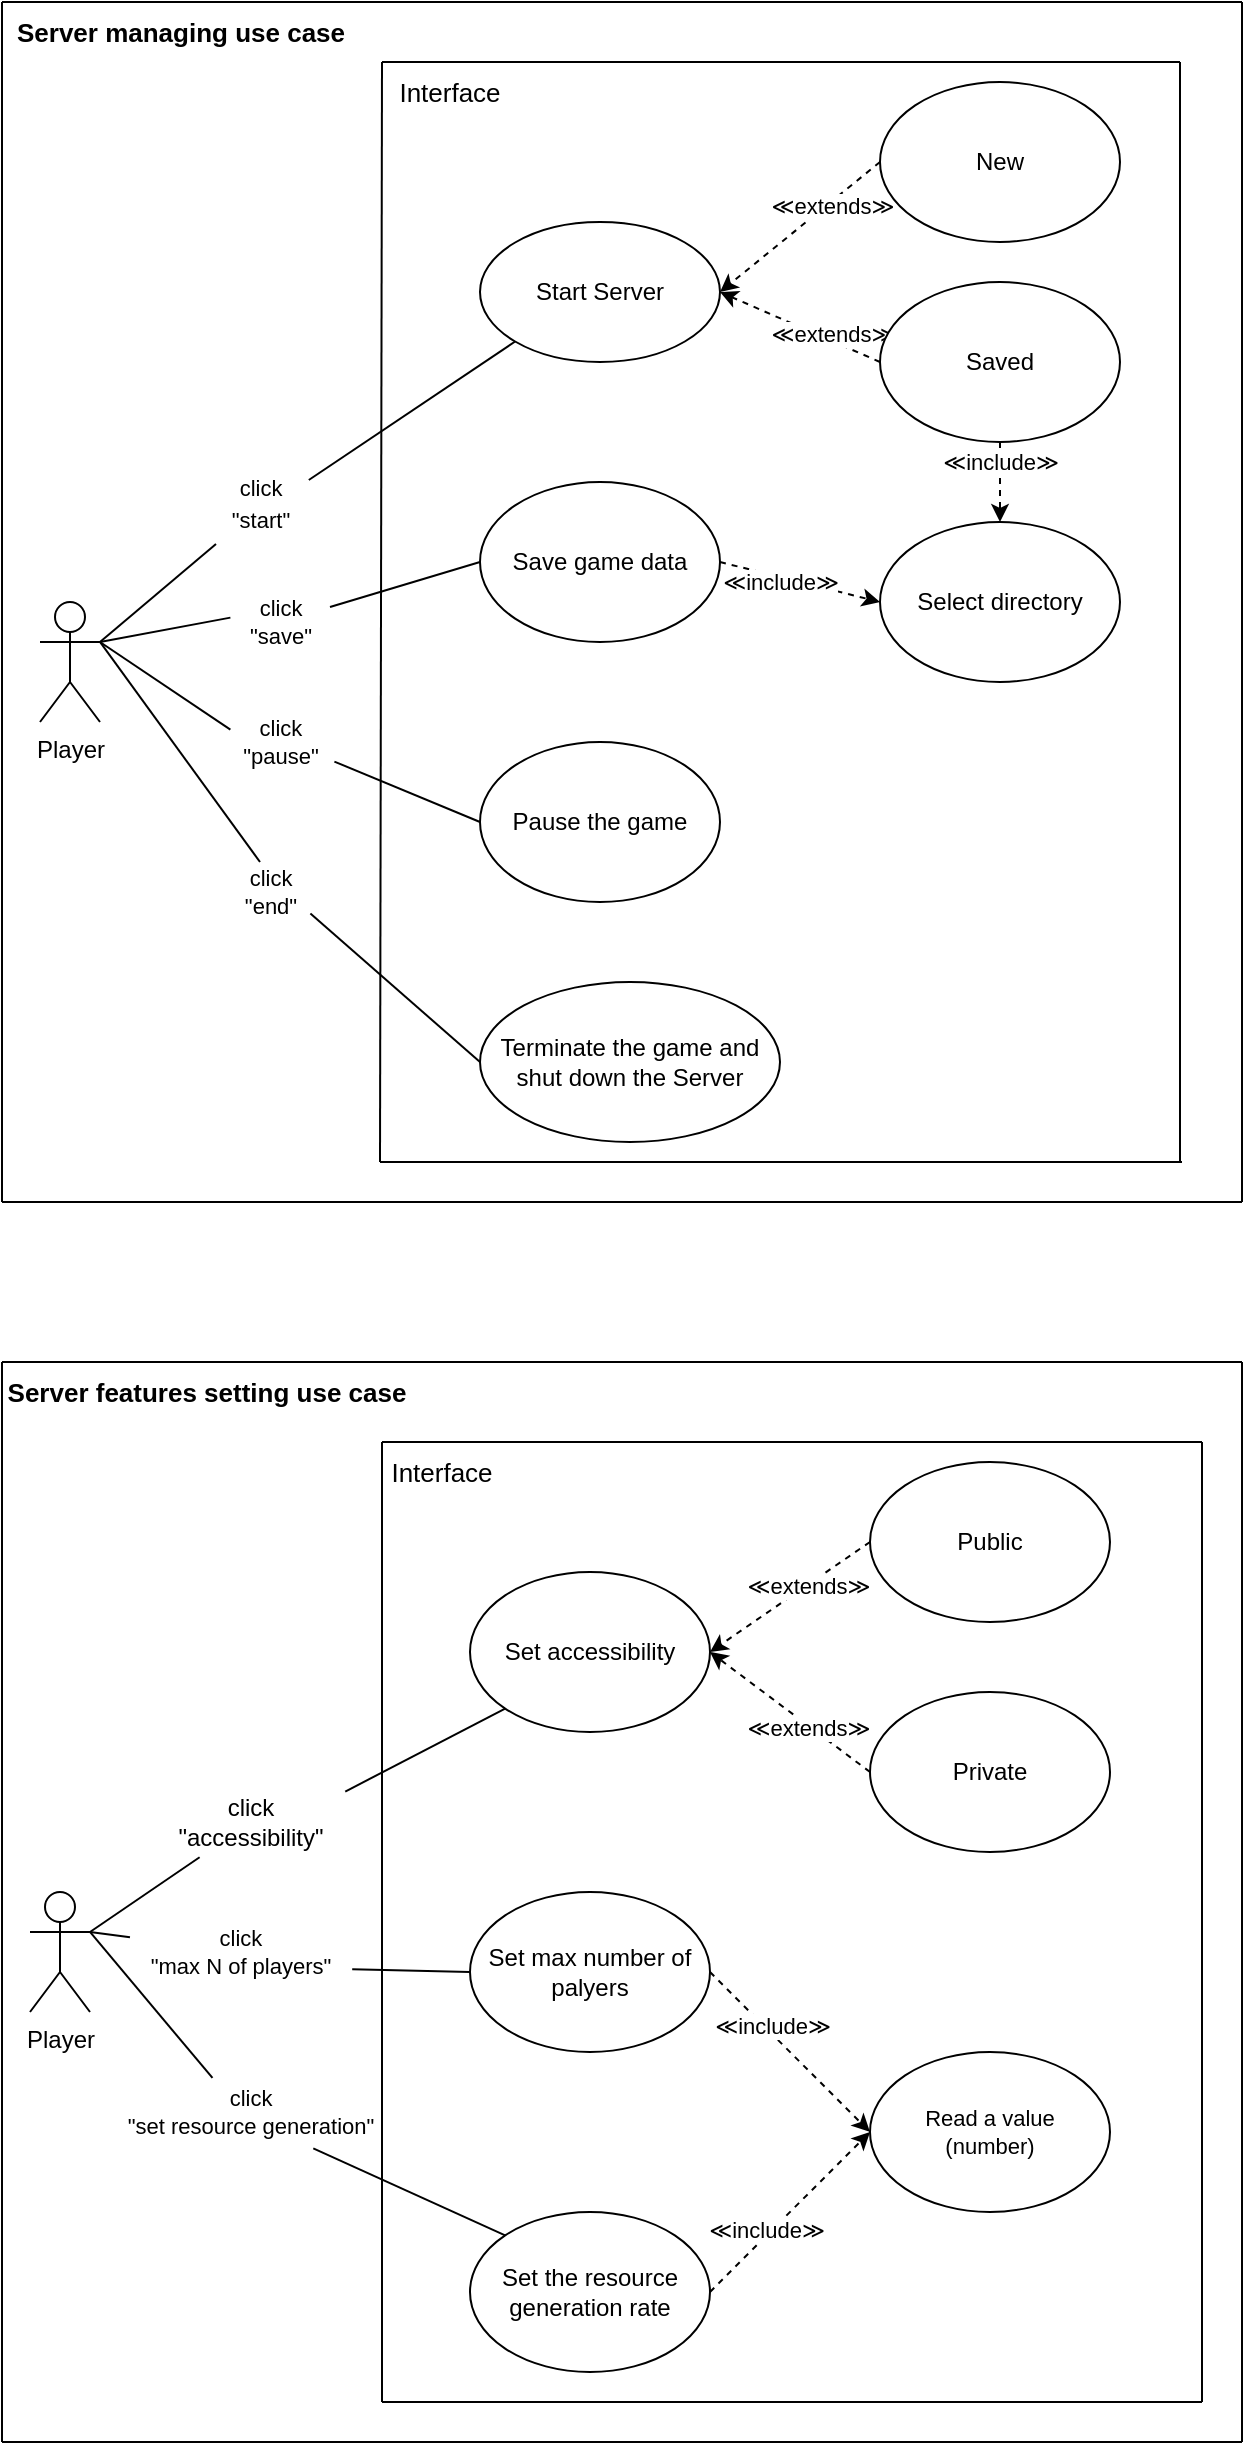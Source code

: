 <mxfile version="18.0.3" type="device"><diagram id="BKJZI3SVtDImMh-Aqw1Q" name="Page-1"><mxGraphModel dx="950" dy="545" grid="1" gridSize="10" guides="1" tooltips="1" connect="1" arrows="1" fold="1" page="1" pageScale="1" pageWidth="827" pageHeight="1169" math="0" shadow="0"><root><mxCell id="0"/><mxCell id="1" parent="0"/><mxCell id="QySHTsmrpTl69eyqUFVv-50" style="edgeStyle=none;rounded=0;orthogonalLoop=1;jettySize=auto;html=1;exitX=1;exitY=0.333;exitDx=0;exitDy=0;exitPerimeter=0;fontFamily=Helvetica;fontSize=11;endArrow=none;endFill=0;strokeColor=default;entryX=0.06;entryY=1.025;entryDx=0;entryDy=0;entryPerimeter=0;" edge="1" parent="1" source="QySHTsmrpTl69eyqUFVv-1" target="QySHTsmrpTl69eyqUFVv-49"><mxGeometry relative="1" as="geometry"/></mxCell><mxCell id="QySHTsmrpTl69eyqUFVv-57" style="edgeStyle=none;rounded=0;orthogonalLoop=1;jettySize=auto;html=1;exitX=1;exitY=0.333;exitDx=0;exitDy=0;exitPerimeter=0;entryX=0.004;entryY=0.427;entryDx=0;entryDy=0;entryPerimeter=0;fontFamily=Helvetica;fontSize=11;endArrow=none;endFill=0;strokeColor=default;" edge="1" parent="1" source="QySHTsmrpTl69eyqUFVv-1" target="QySHTsmrpTl69eyqUFVv-56"><mxGeometry relative="1" as="geometry"/></mxCell><mxCell id="QySHTsmrpTl69eyqUFVv-64" style="edgeStyle=none;rounded=0;orthogonalLoop=1;jettySize=auto;html=1;exitX=1;exitY=0.333;exitDx=0;exitDy=0;exitPerimeter=0;entryX=0.004;entryY=0.293;entryDx=0;entryDy=0;entryPerimeter=0;fontFamily=Helvetica;fontSize=11;endArrow=none;endFill=0;strokeColor=default;" edge="1" parent="1" source="QySHTsmrpTl69eyqUFVv-1" target="QySHTsmrpTl69eyqUFVv-62"><mxGeometry relative="1" as="geometry"/></mxCell><mxCell id="QySHTsmrpTl69eyqUFVv-67" style="edgeStyle=none;rounded=0;orthogonalLoop=1;jettySize=auto;html=1;exitX=1;exitY=0.333;exitDx=0;exitDy=0;exitPerimeter=0;entryX=0.375;entryY=0;entryDx=0;entryDy=0;entryPerimeter=0;fontFamily=Helvetica;fontSize=11;endArrow=none;endFill=0;strokeColor=default;" edge="1" parent="1" source="QySHTsmrpTl69eyqUFVv-1" target="QySHTsmrpTl69eyqUFVv-63"><mxGeometry relative="1" as="geometry"/></mxCell><mxCell id="QySHTsmrpTl69eyqUFVv-1" value="Player" style="shape=umlActor;verticalLabelPosition=bottom;verticalAlign=top;html=1;outlineConnect=0;" vertex="1" parent="1"><mxGeometry x="99" y="380" width="30" height="60" as="geometry"/></mxCell><mxCell id="QySHTsmrpTl69eyqUFVv-52" style="edgeStyle=none;rounded=0;orthogonalLoop=1;jettySize=auto;html=1;exitX=0;exitY=1;exitDx=0;exitDy=0;entryX=0.988;entryY=0.225;entryDx=0;entryDy=0;entryPerimeter=0;fontFamily=Helvetica;fontSize=11;endArrow=none;endFill=0;strokeColor=default;" edge="1" parent="1" source="QySHTsmrpTl69eyqUFVv-2" target="QySHTsmrpTl69eyqUFVv-49"><mxGeometry relative="1" as="geometry"/></mxCell><mxCell id="QySHTsmrpTl69eyqUFVv-2" value="Start Server" style="ellipse;whiteSpace=wrap;html=1;" vertex="1" parent="1"><mxGeometry x="319" y="190" width="120" height="70" as="geometry"/></mxCell><mxCell id="QySHTsmrpTl69eyqUFVv-14" style="rounded=0;orthogonalLoop=1;jettySize=auto;html=1;exitX=1;exitY=0.5;exitDx=0;exitDy=0;entryX=0;entryY=0.5;entryDx=0;entryDy=0;dashed=1;" edge="1" parent="1" source="QySHTsmrpTl69eyqUFVv-3" target="QySHTsmrpTl69eyqUFVv-7"><mxGeometry relative="1" as="geometry"/></mxCell><mxCell id="QySHTsmrpTl69eyqUFVv-53" value="&lt;span id=&quot;docs-internal-guid-6b480808-7fff-72a3-e520-cffba380d381&quot;&gt;≪&lt;/span&gt;include&lt;span id=&quot;docs-internal-guid-f9315a57-7fff-1ed7-43cb-f1d61f34450f&quot;&gt;≫&lt;/span&gt;" style="edgeLabel;html=1;align=center;verticalAlign=middle;resizable=0;points=[];fontSize=11;fontFamily=Helvetica;" vertex="1" connectable="0" parent="QySHTsmrpTl69eyqUFVv-14"><mxGeometry x="-0.498" relative="1" as="geometry"><mxPoint x="10" y="5" as="offset"/></mxGeometry></mxCell><mxCell id="QySHTsmrpTl69eyqUFVv-58" style="edgeStyle=none;rounded=0;orthogonalLoop=1;jettySize=auto;html=1;exitX=0;exitY=0.5;exitDx=0;exitDy=0;fontFamily=Helvetica;fontSize=11;endArrow=none;endFill=0;strokeColor=default;" edge="1" parent="1" source="QySHTsmrpTl69eyqUFVv-3" target="QySHTsmrpTl69eyqUFVv-56"><mxGeometry relative="1" as="geometry"/></mxCell><mxCell id="QySHTsmrpTl69eyqUFVv-3" value="Save game data" style="ellipse;whiteSpace=wrap;html=1;" vertex="1" parent="1"><mxGeometry x="319" y="320" width="120" height="80" as="geometry"/></mxCell><mxCell id="QySHTsmrpTl69eyqUFVv-27" style="edgeStyle=none;rounded=0;orthogonalLoop=1;jettySize=auto;html=1;exitX=0;exitY=1;exitDx=0;exitDy=0;entryX=1.029;entryY=-0.007;entryDx=0;entryDy=0;entryPerimeter=0;endArrow=none;endFill=0;strokeColor=default;" edge="1" parent="1" source="QySHTsmrpTl69eyqUFVv-4" target="QySHTsmrpTl69eyqUFVv-25"><mxGeometry relative="1" as="geometry"/></mxCell><mxCell id="QySHTsmrpTl69eyqUFVv-4" value="Set accessibility" style="ellipse;whiteSpace=wrap;html=1;" vertex="1" parent="1"><mxGeometry x="314" y="865" width="120" height="80" as="geometry"/></mxCell><mxCell id="QySHTsmrpTl69eyqUFVv-29" style="edgeStyle=none;rounded=0;orthogonalLoop=1;jettySize=auto;html=1;exitX=0;exitY=0.5;exitDx=0;exitDy=0;entryX=1;entryY=0.5;entryDx=0;entryDy=0;endArrow=classic;endFill=1;strokeColor=default;dashed=1;" edge="1" parent="1" source="QySHTsmrpTl69eyqUFVv-5" target="QySHTsmrpTl69eyqUFVv-4"><mxGeometry relative="1" as="geometry"/></mxCell><mxCell id="QySHTsmrpTl69eyqUFVv-30" value="&lt;font style=&quot;font-size: 11px;&quot;&gt;&lt;span id=&quot;docs-internal-guid-6b480808-7fff-72a3-e520-cffba380d381&quot;&gt;&lt;span style=&quot;background-color: transparent; font-variant-numeric: normal; font-variant-east-asian: normal; vertical-align: baseline;&quot;&gt;≪&lt;/span&gt;&lt;/span&gt;extends&lt;span id=&quot;docs-internal-guid-f9315a57-7fff-1ed7-43cb-f1d61f34450f&quot;&gt;&lt;span style=&quot;background-color: transparent; font-variant-numeric: normal; font-variant-east-asian: normal; vertical-align: baseline;&quot;&gt;&lt;font style=&quot;font-size: 11px;&quot;&gt;≫&lt;/font&gt;&lt;/span&gt;&lt;/span&gt;&lt;/font&gt;" style="edgeLabel;html=1;align=center;verticalAlign=middle;resizable=0;points=[];" vertex="1" connectable="0" parent="QySHTsmrpTl69eyqUFVv-29"><mxGeometry x="-0.221" relative="1" as="geometry"><mxPoint as="offset"/></mxGeometry></mxCell><mxCell id="QySHTsmrpTl69eyqUFVv-5" value="Public" style="ellipse;whiteSpace=wrap;html=1;" vertex="1" parent="1"><mxGeometry x="514" y="810" width="120" height="80" as="geometry"/></mxCell><mxCell id="QySHTsmrpTl69eyqUFVv-28" style="edgeStyle=none;rounded=0;orthogonalLoop=1;jettySize=auto;html=1;exitX=0;exitY=0.5;exitDx=0;exitDy=0;entryX=1;entryY=0.5;entryDx=0;entryDy=0;endArrow=classic;endFill=1;strokeColor=default;dashed=1;" edge="1" parent="1" source="QySHTsmrpTl69eyqUFVv-6" target="QySHTsmrpTl69eyqUFVv-4"><mxGeometry relative="1" as="geometry"/></mxCell><mxCell id="QySHTsmrpTl69eyqUFVv-32" value="&lt;span id=&quot;docs-internal-guid-6b480808-7fff-72a3-e520-cffba380d381&quot;&gt;≪&lt;/span&gt;extends&lt;span id=&quot;docs-internal-guid-f9315a57-7fff-1ed7-43cb-f1d61f34450f&quot;&gt;≫&lt;/span&gt;" style="edgeLabel;html=1;align=center;verticalAlign=middle;resizable=0;points=[];fontSize=11;fontFamily=Helvetica;" vertex="1" connectable="0" parent="QySHTsmrpTl69eyqUFVv-28"><mxGeometry x="-0.228" y="1" relative="1" as="geometry"><mxPoint as="offset"/></mxGeometry></mxCell><mxCell id="QySHTsmrpTl69eyqUFVv-6" value="Private" style="ellipse;whiteSpace=wrap;html=1;" vertex="1" parent="1"><mxGeometry x="514" y="925" width="120" height="80" as="geometry"/></mxCell><mxCell id="QySHTsmrpTl69eyqUFVv-7" value="Select directory" style="ellipse;whiteSpace=wrap;html=1;" vertex="1" parent="1"><mxGeometry x="519" y="340" width="120" height="80" as="geometry"/></mxCell><mxCell id="QySHTsmrpTl69eyqUFVv-15" style="rounded=0;orthogonalLoop=1;jettySize=auto;html=1;exitX=0;exitY=0.5;exitDx=0;exitDy=0;entryX=1;entryY=0.5;entryDx=0;entryDy=0;dashed=1;" edge="1" parent="1" source="QySHTsmrpTl69eyqUFVv-8" target="QySHTsmrpTl69eyqUFVv-2"><mxGeometry relative="1" as="geometry"/></mxCell><mxCell id="QySHTsmrpTl69eyqUFVv-59" value="&lt;span id=&quot;docs-internal-guid-6b480808-7fff-72a3-e520-cffba380d381&quot;&gt;≪&lt;/span&gt;extends&lt;span id=&quot;docs-internal-guid-f9315a57-7fff-1ed7-43cb-f1d61f34450f&quot;&gt;≫&lt;/span&gt;" style="edgeLabel;html=1;align=center;verticalAlign=middle;resizable=0;points=[];fontSize=11;fontFamily=Helvetica;" vertex="1" connectable="0" parent="QySHTsmrpTl69eyqUFVv-15"><mxGeometry x="-0.367" y="2" relative="1" as="geometry"><mxPoint as="offset"/></mxGeometry></mxCell><mxCell id="QySHTsmrpTl69eyqUFVv-8" value="New" style="ellipse;whiteSpace=wrap;html=1;" vertex="1" parent="1"><mxGeometry x="519" y="120" width="120" height="80" as="geometry"/></mxCell><mxCell id="QySHTsmrpTl69eyqUFVv-13" style="rounded=0;orthogonalLoop=1;jettySize=auto;html=1;exitX=0.5;exitY=1;exitDx=0;exitDy=0;entryX=0.5;entryY=0;entryDx=0;entryDy=0;dashed=1;" edge="1" parent="1" source="QySHTsmrpTl69eyqUFVv-9" target="QySHTsmrpTl69eyqUFVv-7"><mxGeometry relative="1" as="geometry"/></mxCell><mxCell id="QySHTsmrpTl69eyqUFVv-16" style="rounded=0;orthogonalLoop=1;jettySize=auto;html=1;exitX=0;exitY=0.5;exitDx=0;exitDy=0;entryX=1;entryY=0.5;entryDx=0;entryDy=0;dashed=1;" edge="1" parent="1" source="QySHTsmrpTl69eyqUFVv-9" target="QySHTsmrpTl69eyqUFVv-2"><mxGeometry relative="1" as="geometry"/></mxCell><mxCell id="QySHTsmrpTl69eyqUFVv-60" value="&lt;span id=&quot;docs-internal-guid-6b480808-7fff-72a3-e520-cffba380d381&quot;&gt;≪&lt;/span&gt;extends&lt;span id=&quot;docs-internal-guid-f9315a57-7fff-1ed7-43cb-f1d61f34450f&quot;&gt;≫&lt;/span&gt;" style="edgeLabel;html=1;align=center;verticalAlign=middle;resizable=0;points=[];fontSize=11;fontFamily=Helvetica;" vertex="1" connectable="0" parent="QySHTsmrpTl69eyqUFVv-16"><mxGeometry x="-0.37" y="-3" relative="1" as="geometry"><mxPoint as="offset"/></mxGeometry></mxCell><mxCell id="QySHTsmrpTl69eyqUFVv-9" value="Saved" style="ellipse;whiteSpace=wrap;html=1;" vertex="1" parent="1"><mxGeometry x="519" y="220" width="120" height="80" as="geometry"/></mxCell><mxCell id="QySHTsmrpTl69eyqUFVv-35" style="edgeStyle=none;rounded=0;orthogonalLoop=1;jettySize=auto;html=1;exitX=0;exitY=0.5;exitDx=0;exitDy=0;fontFamily=Helvetica;fontSize=11;endArrow=none;endFill=0;strokeColor=default;entryX=1.01;entryY=0.787;entryDx=0;entryDy=0;entryPerimeter=0;" edge="1" parent="1" source="QySHTsmrpTl69eyqUFVv-10" target="QySHTsmrpTl69eyqUFVv-33"><mxGeometry relative="1" as="geometry"><mxPoint x="254" y="1055" as="targetPoint"/></mxGeometry></mxCell><mxCell id="QySHTsmrpTl69eyqUFVv-41" style="edgeStyle=none;rounded=0;orthogonalLoop=1;jettySize=auto;html=1;exitX=1;exitY=0.5;exitDx=0;exitDy=0;entryX=0;entryY=0.5;entryDx=0;entryDy=0;fontFamily=Helvetica;fontSize=11;endArrow=classic;endFill=1;strokeColor=default;dashed=1;" edge="1" parent="1" source="QySHTsmrpTl69eyqUFVv-10" target="QySHTsmrpTl69eyqUFVv-40"><mxGeometry relative="1" as="geometry"/></mxCell><mxCell id="QySHTsmrpTl69eyqUFVv-43" value="&lt;span id=&quot;docs-internal-guid-6b480808-7fff-72a3-e520-cffba380d381&quot;&gt;≪&lt;/span&gt;include&lt;span id=&quot;docs-internal-guid-f9315a57-7fff-1ed7-43cb-f1d61f34450f&quot;&gt;≫&lt;/span&gt;" style="edgeLabel;html=1;align=center;verticalAlign=middle;resizable=0;points=[];fontSize=11;fontFamily=Helvetica;" vertex="1" connectable="0" parent="QySHTsmrpTl69eyqUFVv-41"><mxGeometry x="-0.284" y="3" relative="1" as="geometry"><mxPoint as="offset"/></mxGeometry></mxCell><mxCell id="QySHTsmrpTl69eyqUFVv-10" value="Set max number of palyers" style="ellipse;whiteSpace=wrap;html=1;" vertex="1" parent="1"><mxGeometry x="314" y="1025" width="120" height="80" as="geometry"/></mxCell><mxCell id="QySHTsmrpTl69eyqUFVv-26" style="edgeStyle=none;rounded=0;orthogonalLoop=1;jettySize=auto;html=1;exitX=1;exitY=0.333;exitDx=0;exitDy=0;exitPerimeter=0;entryX=0.22;entryY=1.087;entryDx=0;entryDy=0;entryPerimeter=0;endArrow=none;endFill=0;strokeColor=default;" edge="1" parent="1" source="QySHTsmrpTl69eyqUFVv-11" target="QySHTsmrpTl69eyqUFVv-25"><mxGeometry relative="1" as="geometry"/></mxCell><mxCell id="QySHTsmrpTl69eyqUFVv-34" style="edgeStyle=none;rounded=0;orthogonalLoop=1;jettySize=auto;html=1;exitX=1;exitY=0.333;exitDx=0;exitDy=0;exitPerimeter=0;fontFamily=Helvetica;fontSize=11;endArrow=none;endFill=0;strokeColor=default;" edge="1" parent="1" source="QySHTsmrpTl69eyqUFVv-11" target="QySHTsmrpTl69eyqUFVv-33"><mxGeometry relative="1" as="geometry"/></mxCell><mxCell id="QySHTsmrpTl69eyqUFVv-38" style="edgeStyle=none;rounded=0;orthogonalLoop=1;jettySize=auto;html=1;exitX=1;exitY=0.333;exitDx=0;exitDy=0;exitPerimeter=0;entryX=0.366;entryY=-0.067;entryDx=0;entryDy=0;entryPerimeter=0;fontFamily=Helvetica;fontSize=11;endArrow=none;endFill=0;strokeColor=default;" edge="1" parent="1" source="QySHTsmrpTl69eyqUFVv-11" target="QySHTsmrpTl69eyqUFVv-37"><mxGeometry relative="1" as="geometry"/></mxCell><mxCell id="QySHTsmrpTl69eyqUFVv-11" value="Player" style="shape=umlActor;verticalLabelPosition=bottom;verticalAlign=top;html=1;outlineConnect=0;" vertex="1" parent="1"><mxGeometry x="94" y="1025" width="30" height="60" as="geometry"/></mxCell><mxCell id="QySHTsmrpTl69eyqUFVv-39" style="edgeStyle=none;rounded=0;orthogonalLoop=1;jettySize=auto;html=1;exitX=0;exitY=0;exitDx=0;exitDy=0;entryX=0.726;entryY=1.107;entryDx=0;entryDy=0;entryPerimeter=0;fontFamily=Helvetica;fontSize=11;endArrow=none;endFill=0;strokeColor=default;" edge="1" parent="1" source="QySHTsmrpTl69eyqUFVv-12" target="QySHTsmrpTl69eyqUFVv-37"><mxGeometry relative="1" as="geometry"/></mxCell><mxCell id="QySHTsmrpTl69eyqUFVv-42" style="edgeStyle=none;rounded=0;orthogonalLoop=1;jettySize=auto;html=1;exitX=1;exitY=0.5;exitDx=0;exitDy=0;fontFamily=Helvetica;fontSize=11;endArrow=classic;endFill=1;strokeColor=default;dashed=1;entryX=0;entryY=0.5;entryDx=0;entryDy=0;" edge="1" parent="1" source="QySHTsmrpTl69eyqUFVv-12" target="QySHTsmrpTl69eyqUFVv-40"><mxGeometry relative="1" as="geometry"><mxPoint x="474" y="1135" as="targetPoint"/></mxGeometry></mxCell><mxCell id="QySHTsmrpTl69eyqUFVv-44" value="&lt;span id=&quot;docs-internal-guid-6b480808-7fff-72a3-e520-cffba380d381&quot;&gt;≪&lt;/span&gt;include&lt;span id=&quot;docs-internal-guid-f9315a57-7fff-1ed7-43cb-f1d61f34450f&quot;&gt;≫&lt;/span&gt;" style="edgeLabel;html=1;align=center;verticalAlign=middle;resizable=0;points=[];fontSize=11;fontFamily=Helvetica;" vertex="1" connectable="0" parent="QySHTsmrpTl69eyqUFVv-42"><mxGeometry x="-0.264" y="2" relative="1" as="geometry"><mxPoint as="offset"/></mxGeometry></mxCell><mxCell id="QySHTsmrpTl69eyqUFVv-12" value="Set the resource generation rate" style="ellipse;whiteSpace=wrap;html=1;" vertex="1" parent="1"><mxGeometry x="314" y="1185" width="120" height="80" as="geometry"/></mxCell><mxCell id="QySHTsmrpTl69eyqUFVv-65" style="edgeStyle=none;rounded=0;orthogonalLoop=1;jettySize=auto;html=1;exitX=0;exitY=0.5;exitDx=0;exitDy=0;entryX=1.044;entryY=0.827;entryDx=0;entryDy=0;entryPerimeter=0;fontFamily=Helvetica;fontSize=11;endArrow=none;endFill=0;strokeColor=default;" edge="1" parent="1" source="QySHTsmrpTl69eyqUFVv-20" target="QySHTsmrpTl69eyqUFVv-62"><mxGeometry relative="1" as="geometry"/></mxCell><mxCell id="QySHTsmrpTl69eyqUFVv-20" value="Pause the game" style="ellipse;whiteSpace=wrap;html=1;" vertex="1" parent="1"><mxGeometry x="319" y="450" width="120" height="80" as="geometry"/></mxCell><mxCell id="QySHTsmrpTl69eyqUFVv-66" style="edgeStyle=none;rounded=0;orthogonalLoop=1;jettySize=auto;html=1;exitX=0;exitY=0.5;exitDx=0;exitDy=0;entryX=1.005;entryY=0.86;entryDx=0;entryDy=0;entryPerimeter=0;fontFamily=Helvetica;fontSize=11;endArrow=none;endFill=0;strokeColor=default;" edge="1" parent="1" source="QySHTsmrpTl69eyqUFVv-21" target="QySHTsmrpTl69eyqUFVv-63"><mxGeometry relative="1" as="geometry"/></mxCell><mxCell id="QySHTsmrpTl69eyqUFVv-21" value="Terminate the game and shut down the Server" style="ellipse;whiteSpace=wrap;html=1;" vertex="1" parent="1"><mxGeometry x="319" y="570" width="150" height="80" as="geometry"/></mxCell><mxCell id="QySHTsmrpTl69eyqUFVv-25" value="click&lt;br&gt;&quot;accessibility&quot;" style="text;html=1;align=center;verticalAlign=middle;resizable=0;points=[];autosize=1;strokeColor=none;fillColor=none;" vertex="1" parent="1"><mxGeometry x="159" y="975" width="90" height="30" as="geometry"/></mxCell><mxCell id="QySHTsmrpTl69eyqUFVv-33" value="click&lt;br&gt;&quot;max N of players&quot;" style="text;html=1;align=center;verticalAlign=middle;resizable=0;points=[];autosize=1;strokeColor=none;fillColor=none;fontSize=11;fontFamily=Helvetica;" vertex="1" parent="1"><mxGeometry x="144" y="1040" width="110" height="30" as="geometry"/></mxCell><mxCell id="QySHTsmrpTl69eyqUFVv-37" value="click&lt;br&gt;&quot;set resource generation&quot;" style="text;html=1;align=center;verticalAlign=middle;resizable=0;points=[];autosize=1;strokeColor=none;fillColor=none;fontSize=11;fontFamily=Helvetica;" vertex="1" parent="1"><mxGeometry x="134" y="1120" width="140" height="30" as="geometry"/></mxCell><mxCell id="QySHTsmrpTl69eyqUFVv-40" value="Read a value&lt;br&gt;(number)" style="ellipse;whiteSpace=wrap;html=1;labelBackgroundColor=none;fontFamily=Helvetica;fontSize=11;" vertex="1" parent="1"><mxGeometry x="514" y="1105" width="120" height="80" as="geometry"/></mxCell><mxCell id="QySHTsmrpTl69eyqUFVv-46" value="&lt;font style=&quot;font-size: 13px;&quot;&gt;Interface&lt;/font&gt;" style="text;html=1;strokeColor=none;fillColor=none;align=center;verticalAlign=middle;whiteSpace=wrap;rounded=0;labelBackgroundColor=none;fontFamily=Helvetica;fontSize=11;" vertex="1" parent="1"><mxGeometry x="270" y="800" width="60" height="30" as="geometry"/></mxCell><mxCell id="QySHTsmrpTl69eyqUFVv-48" value="&lt;b&gt;Server features setting use case&lt;/b&gt;" style="text;html=1;strokeColor=none;fillColor=none;align=center;verticalAlign=middle;whiteSpace=wrap;rounded=0;labelBackgroundColor=none;fontFamily=Helvetica;fontSize=13;" vertex="1" parent="1"><mxGeometry x="80" y="760" width="205" height="30" as="geometry"/></mxCell><mxCell id="QySHTsmrpTl69eyqUFVv-49" value="&lt;font style=&quot;font-size: 11px;&quot;&gt;click&lt;br&gt;&quot;start&quot;&lt;br&gt;&lt;/font&gt;" style="text;html=1;align=center;verticalAlign=middle;resizable=0;points=[];autosize=1;strokeColor=none;fillColor=none;fontSize=13;fontFamily=Helvetica;" vertex="1" parent="1"><mxGeometry x="184" y="310" width="50" height="40" as="geometry"/></mxCell><mxCell id="QySHTsmrpTl69eyqUFVv-54" value="&lt;span id=&quot;docs-internal-guid-6b480808-7fff-72a3-e520-cffba380d381&quot;&gt;≪&lt;/span&gt;include&lt;span id=&quot;docs-internal-guid-f9315a57-7fff-1ed7-43cb-f1d61f34450f&quot;&gt;≫&lt;/span&gt;" style="edgeLabel;html=1;align=center;verticalAlign=middle;resizable=0;points=[];fontSize=11;fontFamily=Helvetica;" vertex="1" connectable="0" parent="1"><mxGeometry x="579.003" y="310.003" as="geometry"/></mxCell><mxCell id="QySHTsmrpTl69eyqUFVv-56" value="click&lt;br&gt;&quot;save&quot;" style="text;html=1;align=center;verticalAlign=middle;resizable=0;points=[];autosize=1;strokeColor=none;fillColor=none;fontSize=11;fontFamily=Helvetica;" vertex="1" parent="1"><mxGeometry x="194" y="375" width="50" height="30" as="geometry"/></mxCell><mxCell id="QySHTsmrpTl69eyqUFVv-62" value="click&lt;br&gt;&quot;pause&quot;" style="text;html=1;align=center;verticalAlign=middle;resizable=0;points=[];autosize=1;strokeColor=none;fillColor=none;fontSize=11;fontFamily=Helvetica;" vertex="1" parent="1"><mxGeometry x="194" y="435" width="50" height="30" as="geometry"/></mxCell><mxCell id="QySHTsmrpTl69eyqUFVv-63" value="click&lt;br&gt;&quot;end&quot;" style="text;html=1;align=center;verticalAlign=middle;resizable=0;points=[];autosize=1;strokeColor=none;fillColor=none;fontSize=11;fontFamily=Helvetica;" vertex="1" parent="1"><mxGeometry x="194" y="510" width="40" height="30" as="geometry"/></mxCell><mxCell id="QySHTsmrpTl69eyqUFVv-69" value="" style="endArrow=none;html=1;rounded=0;fontFamily=Helvetica;fontSize=11;strokeColor=default;" edge="1" parent="1"><mxGeometry width="50" height="50" relative="1" as="geometry"><mxPoint x="269" y="660" as="sourcePoint"/><mxPoint x="270" y="110" as="targetPoint"/></mxGeometry></mxCell><mxCell id="QySHTsmrpTl69eyqUFVv-70" value="" style="endArrow=none;html=1;rounded=0;fontFamily=Helvetica;fontSize=11;strokeColor=default;" edge="1" parent="1"><mxGeometry width="50" height="50" relative="1" as="geometry"><mxPoint x="669" y="110" as="sourcePoint"/><mxPoint x="270" y="110" as="targetPoint"/></mxGeometry></mxCell><mxCell id="QySHTsmrpTl69eyqUFVv-71" value="" style="endArrow=none;html=1;rounded=0;fontFamily=Helvetica;fontSize=11;strokeColor=default;" edge="1" parent="1"><mxGeometry width="50" height="50" relative="1" as="geometry"><mxPoint x="269" y="660" as="sourcePoint"/><mxPoint x="670" y="660" as="targetPoint"/></mxGeometry></mxCell><mxCell id="QySHTsmrpTl69eyqUFVv-72" value="" style="endArrow=none;html=1;rounded=0;fontFamily=Helvetica;fontSize=11;strokeColor=default;" edge="1" parent="1"><mxGeometry width="50" height="50" relative="1" as="geometry"><mxPoint x="669" y="660" as="sourcePoint"/><mxPoint x="669" y="110" as="targetPoint"/></mxGeometry></mxCell><mxCell id="QySHTsmrpTl69eyqUFVv-73" value="" style="endArrow=none;html=1;rounded=0;fontFamily=Helvetica;fontSize=11;strokeColor=default;" edge="1" parent="1"><mxGeometry width="50" height="50" relative="1" as="geometry"><mxPoint x="700" y="680" as="sourcePoint"/><mxPoint x="80" y="680" as="targetPoint"/></mxGeometry></mxCell><mxCell id="QySHTsmrpTl69eyqUFVv-74" value="" style="endArrow=none;html=1;rounded=0;fontFamily=Helvetica;fontSize=11;strokeColor=default;" edge="1" parent="1"><mxGeometry width="50" height="50" relative="1" as="geometry"><mxPoint x="700" y="80" as="sourcePoint"/><mxPoint x="80" y="80" as="targetPoint"/></mxGeometry></mxCell><mxCell id="QySHTsmrpTl69eyqUFVv-75" value="" style="endArrow=none;html=1;rounded=0;fontFamily=Helvetica;fontSize=11;strokeColor=default;" edge="1" parent="1"><mxGeometry width="50" height="50" relative="1" as="geometry"><mxPoint x="80" y="80" as="sourcePoint"/><mxPoint x="80" y="680" as="targetPoint"/></mxGeometry></mxCell><mxCell id="QySHTsmrpTl69eyqUFVv-76" value="" style="endArrow=none;html=1;rounded=0;fontFamily=Helvetica;fontSize=11;strokeColor=default;" edge="1" parent="1"><mxGeometry width="50" height="50" relative="1" as="geometry"><mxPoint x="700" y="80" as="sourcePoint"/><mxPoint x="700" y="680" as="targetPoint"/></mxGeometry></mxCell><mxCell id="QySHTsmrpTl69eyqUFVv-78" value="" style="endArrow=none;html=1;rounded=0;fontFamily=Helvetica;fontSize=11;strokeColor=default;" edge="1" parent="1"><mxGeometry width="50" height="50" relative="1" as="geometry"><mxPoint x="80" y="760" as="sourcePoint"/><mxPoint x="80" y="1300" as="targetPoint"/></mxGeometry></mxCell><mxCell id="QySHTsmrpTl69eyqUFVv-79" value="&lt;b&gt;Server managing use case&lt;/b&gt;" style="text;html=1;strokeColor=none;fillColor=none;align=center;verticalAlign=middle;whiteSpace=wrap;rounded=0;labelBackgroundColor=none;fontFamily=Helvetica;fontSize=13;" vertex="1" parent="1"><mxGeometry x="82.5" y="80" width="172.5" height="30" as="geometry"/></mxCell><mxCell id="QySHTsmrpTl69eyqUFVv-80" value="Interface" style="text;html=1;strokeColor=none;fillColor=none;align=center;verticalAlign=middle;whiteSpace=wrap;rounded=0;labelBackgroundColor=none;fontFamily=Helvetica;fontSize=13;" vertex="1" parent="1"><mxGeometry x="270" y="110" width="67.5" height="30" as="geometry"/></mxCell><mxCell id="QySHTsmrpTl69eyqUFVv-81" value="" style="endArrow=none;html=1;rounded=0;fontFamily=Helvetica;fontSize=11;strokeColor=default;" edge="1" parent="1"><mxGeometry width="50" height="50" relative="1" as="geometry"><mxPoint x="700" y="760" as="sourcePoint"/><mxPoint x="700" y="1300" as="targetPoint"/></mxGeometry></mxCell><mxCell id="QySHTsmrpTl69eyqUFVv-82" value="" style="endArrow=none;html=1;rounded=0;fontFamily=Helvetica;fontSize=11;strokeColor=default;" edge="1" parent="1"><mxGeometry width="50" height="50" relative="1" as="geometry"><mxPoint x="80" y="760" as="sourcePoint"/><mxPoint x="700" y="760" as="targetPoint"/></mxGeometry></mxCell><mxCell id="QySHTsmrpTl69eyqUFVv-83" value="" style="endArrow=none;html=1;rounded=0;fontFamily=Helvetica;fontSize=11;strokeColor=default;" edge="1" parent="1"><mxGeometry width="50" height="50" relative="1" as="geometry"><mxPoint x="700" y="1300" as="sourcePoint"/><mxPoint x="80" y="1300" as="targetPoint"/></mxGeometry></mxCell><mxCell id="QySHTsmrpTl69eyqUFVv-84" value="" style="endArrow=none;html=1;rounded=0;fontFamily=Helvetica;fontSize=11;strokeColor=default;exitX=0;exitY=0;exitDx=0;exitDy=0;entryX=0;entryY=1;entryDx=0;entryDy=0;" edge="1" parent="1"><mxGeometry width="50" height="50" relative="1" as="geometry"><mxPoint x="270" y="800" as="sourcePoint"/><mxPoint x="270" y="1280" as="targetPoint"/></mxGeometry></mxCell><mxCell id="QySHTsmrpTl69eyqUFVv-85" value="" style="endArrow=none;html=1;rounded=0;fontFamily=Helvetica;fontSize=11;strokeColor=default;" edge="1" parent="1"><mxGeometry width="50" height="50" relative="1" as="geometry"><mxPoint x="680" y="1280" as="sourcePoint"/><mxPoint x="270" y="1280" as="targetPoint"/></mxGeometry></mxCell><mxCell id="QySHTsmrpTl69eyqUFVv-86" value="" style="endArrow=none;html=1;rounded=0;fontFamily=Helvetica;fontSize=11;strokeColor=default;exitX=0;exitY=0;exitDx=0;exitDy=0;entryX=0;entryY=1;entryDx=0;entryDy=0;" edge="1" parent="1"><mxGeometry width="50" height="50" relative="1" as="geometry"><mxPoint x="680" y="800" as="sourcePoint"/><mxPoint x="680" y="1280" as="targetPoint"/></mxGeometry></mxCell><mxCell id="QySHTsmrpTl69eyqUFVv-87" value="" style="endArrow=none;html=1;rounded=0;fontFamily=Helvetica;fontSize=11;strokeColor=default;" edge="1" parent="1"><mxGeometry width="50" height="50" relative="1" as="geometry"><mxPoint x="270" y="800" as="sourcePoint"/><mxPoint x="680" y="800" as="targetPoint"/></mxGeometry></mxCell></root></mxGraphModel></diagram></mxfile>